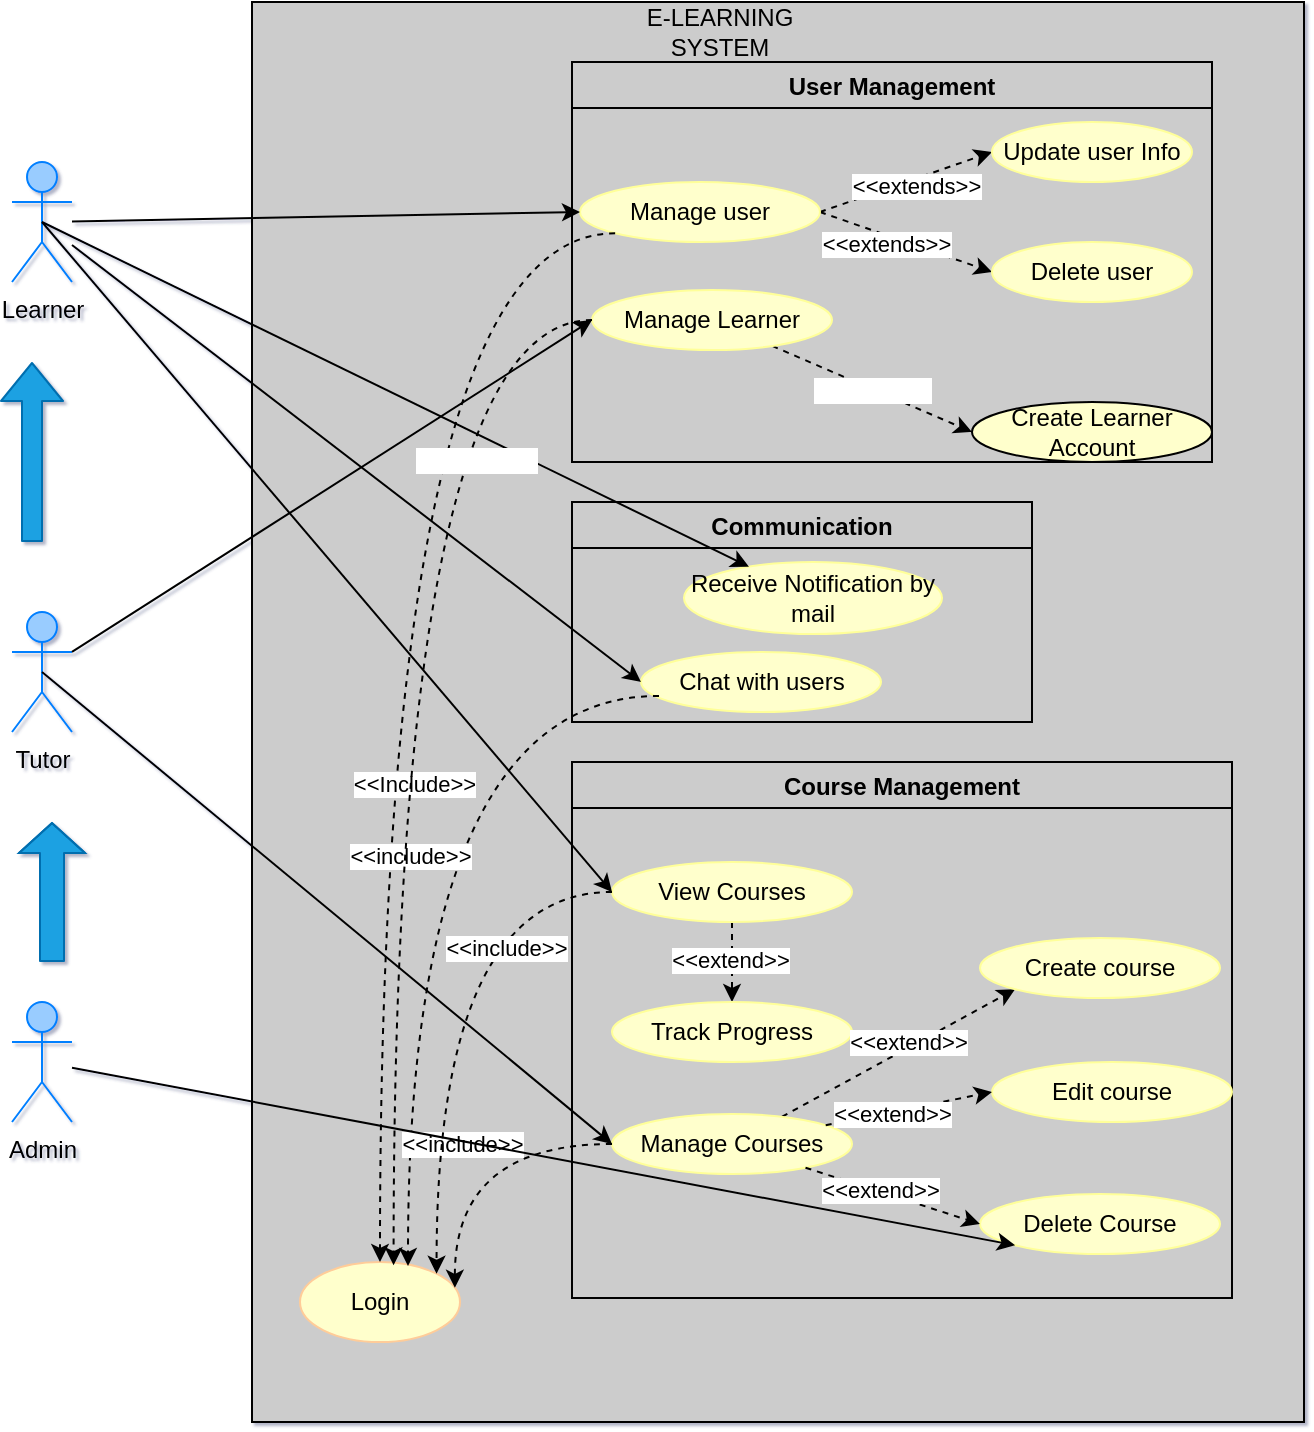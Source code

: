 <mxfile>
    <diagram id="dVEMYVO5CDw18CIzwcGF" name="Page-1">
        <mxGraphModel dx="969" dy="1334" grid="0" gridSize="10" guides="1" tooltips="1" connect="1" arrows="1" fold="1" page="1" pageScale="1" pageWidth="827" pageHeight="1169" background="#ffffff" math="0" shadow="1">
            <root>
                <mxCell id="0"/>
                <mxCell id="1" parent="0"/>
                <mxCell id="4" value="Learner" style="shape=umlActor;verticalLabelPosition=bottom;verticalAlign=top;html=1;outlineConnect=0;fillColor=#99CCFF;strokeColor=#007FFF;" parent="1" vertex="1">
                    <mxGeometry x="56" y="272" width="30" height="60" as="geometry"/>
                </mxCell>
                <mxCell id="5" value="Tutor" style="shape=umlActor;verticalLabelPosition=bottom;verticalAlign=top;html=1;outlineConnect=0;fillColor=#99CCFF;strokeColor=#007FFF;" parent="1" vertex="1">
                    <mxGeometry x="56" y="497" width="30" height="60" as="geometry"/>
                </mxCell>
                <mxCell id="6" value="Admin" style="shape=umlActor;verticalLabelPosition=bottom;verticalAlign=top;html=1;outlineConnect=0;strokeColor=#007FFF;fillColor=#99CCFF;" parent="1" vertex="1">
                    <mxGeometry x="56" y="692" width="30" height="60" as="geometry"/>
                </mxCell>
                <mxCell id="21" value="" style="rounded=0;whiteSpace=wrap;html=1;fillColor=#CCCCCC;fontColor=#ffffff;strokeColor=#000000;" parent="1" vertex="1">
                    <mxGeometry x="176" y="192" width="526" height="710" as="geometry"/>
                </mxCell>
                <mxCell id="22" value="&lt;span style=&quot;font-family: Helvetica; font-size: 12px; font-style: normal; font-variant-ligatures: normal; font-variant-caps: normal; font-weight: 400; letter-spacing: normal; orphans: 2; text-align: center; text-indent: 0px; text-transform: none; widows: 2; word-spacing: 0px; -webkit-text-stroke-width: 0px; text-decoration-thickness: initial; text-decoration-style: initial; text-decoration-color: initial; float: none; display: inline !important;&quot;&gt;&lt;font color=&quot;#000000&quot;&gt;E-LEARNING SYSTEM&lt;/font&gt;&lt;/span&gt;" style="text;html=1;strokeColor=none;fillColor=none;align=center;verticalAlign=middle;whiteSpace=wrap;rounded=0;" parent="1" vertex="1">
                    <mxGeometry x="365" y="192" width="90" height="30" as="geometry"/>
                </mxCell>
                <mxCell id="23" value="&lt;font color=&quot;#000000&quot;&gt;Login&lt;/font&gt;" style="ellipse;whiteSpace=wrap;html=1;fillColor=#FFFFCC;strokeColor=#FFCC99;" parent="1" vertex="1">
                    <mxGeometry x="200" y="822" width="80" height="40" as="geometry"/>
                </mxCell>
                <mxCell id="3" value="User Management" style="swimlane;strokeColor=#000000;fillColor=none;fontColor=#000000;" parent="1" vertex="1">
                    <mxGeometry x="336" y="222" width="320" height="200" as="geometry"/>
                </mxCell>
                <mxCell id="26" value="&lt;font color=&quot;#000000&quot;&gt;Create Learner Account&lt;/font&gt;" style="ellipse;whiteSpace=wrap;html=1;fillColor=#FFFFCC;" parent="3" vertex="1">
                    <mxGeometry x="200" y="170" width="120" height="30" as="geometry"/>
                </mxCell>
                <mxCell id="56" style="edgeStyle=none;html=1;exitX=1;exitY=0.5;exitDx=0;exitDy=0;entryX=0;entryY=0.5;entryDx=0;entryDy=0;dashed=1;strokeColor=#000000;" parent="3" source="25" target="28" edge="1">
                    <mxGeometry relative="1" as="geometry"/>
                </mxCell>
                <mxCell id="58" value="&amp;lt;&amp;lt;extends&amp;gt;&amp;gt;" style="edgeLabel;html=1;align=center;verticalAlign=middle;resizable=0;points=[];" parent="56" vertex="1" connectable="0">
                    <mxGeometry x="0.079" y="-3" relative="1" as="geometry">
                        <mxPoint as="offset"/>
                    </mxGeometry>
                </mxCell>
                <mxCell id="57" style="edgeStyle=none;html=1;exitX=1;exitY=0.5;exitDx=0;exitDy=0;entryX=0;entryY=0.5;entryDx=0;entryDy=0;dashed=1;strokeColor=#000000;" parent="3" source="25" target="32" edge="1">
                    <mxGeometry relative="1" as="geometry"/>
                </mxCell>
                <mxCell id="59" value="&amp;lt;&amp;lt;extends&amp;gt;&amp;gt;" style="edgeLabel;html=1;align=center;verticalAlign=middle;resizable=0;points=[];" parent="57" vertex="1" connectable="0">
                    <mxGeometry x="-0.196" y="-4" relative="1" as="geometry">
                        <mxPoint as="offset"/>
                    </mxGeometry>
                </mxCell>
                <mxCell id="25" value="&lt;font color=&quot;#000000&quot;&gt;Manage user&lt;/font&gt;" style="ellipse;whiteSpace=wrap;html=1;fillColor=#FFFFCC;strokeColor=#FFFF99;" parent="3" vertex="1">
                    <mxGeometry x="4" y="60" width="120" height="30" as="geometry"/>
                </mxCell>
                <mxCell id="94" value="&lt;font color=&quot;#ffffff&quot;&gt;&amp;lt;&amp;lt;extend&amp;gt;&amp;gt;&lt;/font&gt;" style="edgeStyle=none;html=1;strokeColor=#000000;fontColor=#000000;fillColor=default;entryX=0;entryY=0.5;entryDx=0;entryDy=0;dashed=1;" parent="3" source="27" target="26" edge="1">
                    <mxGeometry relative="1" as="geometry"/>
                </mxCell>
                <mxCell id="27" value="&lt;font color=&quot;#000000&quot;&gt;Manage Learner&lt;/font&gt;" style="ellipse;whiteSpace=wrap;html=1;fillColor=#FFFFCC;strokeColor=#FFFF99;" parent="3" vertex="1">
                    <mxGeometry x="10" y="114" width="120" height="30" as="geometry"/>
                </mxCell>
                <mxCell id="32" value="&lt;font color=&quot;#000000&quot;&gt;Delete user&lt;/font&gt;" style="ellipse;whiteSpace=wrap;html=1;fillColor=#FFFFCC;strokeColor=#FFFF99;" parent="3" vertex="1">
                    <mxGeometry x="210" y="90" width="100" height="30" as="geometry"/>
                </mxCell>
                <mxCell id="28" value="&lt;font color=&quot;#000000&quot;&gt;Update user Info&lt;/font&gt;" style="ellipse;whiteSpace=wrap;html=1;fillColor=#FFFFCC;strokeColor=#FFFF99;" parent="3" vertex="1">
                    <mxGeometry x="210" y="30" width="100" height="30" as="geometry"/>
                </mxCell>
                <mxCell id="18" value="Communication" style="swimlane;fillColor=none;strokeColor=#000000;fontColor=#000000;" parent="1" vertex="1">
                    <mxGeometry x="336" y="442" width="230" height="110" as="geometry"/>
                </mxCell>
                <mxCell id="33" value="&lt;font color=&quot;#000000&quot;&gt;Chat with users&lt;/font&gt;" style="ellipse;whiteSpace=wrap;html=1;fillColor=#FFFFCC;strokeColor=#FFFF99;" parent="18" vertex="1">
                    <mxGeometry x="34.5" y="75" width="120" height="30" as="geometry"/>
                </mxCell>
                <mxCell id="42" value="&lt;font color=&quot;#000000&quot;&gt;Receive Notification by mail&lt;/font&gt;" style="ellipse;whiteSpace=wrap;html=1;fillColor=#FFFFCC;strokeColor=#FFFF99;" parent="18" vertex="1">
                    <mxGeometry x="56" y="30" width="129" height="36" as="geometry"/>
                </mxCell>
                <mxCell id="14" value="Course Management" style="swimlane;fillColor=none;strokeColor=#000000;fontColor=#000000;" parent="1" vertex="1">
                    <mxGeometry x="336" y="572" width="330" height="268" as="geometry"/>
                </mxCell>
                <mxCell id="77" style="html=1;entryX=0.5;entryY=0;entryDx=0;entryDy=0;strokeColor=#000000;dashed=1;" parent="14" source="36" target="37" edge="1">
                    <mxGeometry relative="1" as="geometry"/>
                </mxCell>
                <mxCell id="79" value="&amp;lt;&amp;lt;extend&amp;gt;&amp;gt;" style="edgeLabel;html=1;align=center;verticalAlign=middle;resizable=0;points=[];" parent="77" vertex="1" connectable="0">
                    <mxGeometry x="-0.047" y="-1" relative="1" as="geometry">
                        <mxPoint as="offset"/>
                    </mxGeometry>
                </mxCell>
                <mxCell id="36" value="&lt;font color=&quot;#000000&quot;&gt;View Courses&lt;/font&gt;" style="ellipse;whiteSpace=wrap;html=1;fillColor=#FFFFCC;strokeColor=#FFFF99;" parent="14" vertex="1">
                    <mxGeometry x="20" y="50" width="120" height="30" as="geometry"/>
                </mxCell>
                <mxCell id="37" value="&lt;font color=&quot;#000000&quot;&gt;Track Progress&lt;/font&gt;" style="ellipse;whiteSpace=wrap;html=1;fillColor=#FFFFCC;strokeColor=#FFFF99;" parent="14" vertex="1">
                    <mxGeometry x="20" y="120" width="120" height="30" as="geometry"/>
                </mxCell>
                <mxCell id="84" style="edgeStyle=none;html=1;entryX=0;entryY=1;entryDx=0;entryDy=0;strokeColor=#000000;dashed=1;" parent="14" source="35" target="80" edge="1">
                    <mxGeometry relative="1" as="geometry"/>
                </mxCell>
                <mxCell id="87" value="&amp;lt;&amp;lt;extend&amp;gt;&amp;gt;" style="edgeLabel;html=1;align=center;verticalAlign=middle;resizable=0;points=[];" parent="84" vertex="1" connectable="0">
                    <mxGeometry x="0.107" y="3" relative="1" as="geometry">
                        <mxPoint as="offset"/>
                    </mxGeometry>
                </mxCell>
                <mxCell id="35" value="&lt;font color=&quot;#000000&quot;&gt;Manage Courses&lt;/font&gt;" style="ellipse;whiteSpace=wrap;html=1;fillColor=#FFFFCC;strokeColor=#FFFF99;" parent="14" vertex="1">
                    <mxGeometry x="20" y="176" width="120" height="30" as="geometry"/>
                </mxCell>
                <mxCell id="80" value="&lt;font color=&quot;#000000&quot;&gt;Create course&lt;/font&gt;" style="ellipse;whiteSpace=wrap;html=1;fillColor=#FFFFCC;strokeColor=#FFFF99;" parent="14" vertex="1">
                    <mxGeometry x="204" y="88" width="120" height="30" as="geometry"/>
                </mxCell>
                <mxCell id="50" style="edgeStyle=none;html=1;entryX=0;entryY=0.5;entryDx=0;entryDy=0;strokeColor=#000000;" parent="1" source="4" target="25" edge="1">
                    <mxGeometry relative="1" as="geometry"/>
                </mxCell>
                <mxCell id="51" style="edgeStyle=orthogonalEdgeStyle;html=1;exitX=0;exitY=1;exitDx=0;exitDy=0;entryX=0.5;entryY=0;entryDx=0;entryDy=0;dashed=1;curved=1;strokeColor=#000000;" parent="1" source="25" target="23" edge="1">
                    <mxGeometry relative="1" as="geometry"/>
                </mxCell>
                <mxCell id="52" value="&amp;lt;&amp;lt;Include&amp;gt;&amp;gt;" style="edgeLabel;html=1;align=center;verticalAlign=middle;resizable=0;points=[];" parent="51" vertex="1" connectable="0">
                    <mxGeometry x="0.243" y="17" relative="1" as="geometry">
                        <mxPoint as="offset"/>
                    </mxGeometry>
                </mxCell>
                <mxCell id="61" value="" style="shape=flexArrow;endArrow=classic;html=1;width=12;endSize=4.67;strokeColor=#006EAF;fillColor=#1ba1e2;" parent="1" edge="1">
                    <mxGeometry width="50" height="50" relative="1" as="geometry">
                        <mxPoint x="76" y="672" as="sourcePoint"/>
                        <mxPoint x="76" y="602" as="targetPoint"/>
                        <Array as="points">
                            <mxPoint x="76" y="632"/>
                        </Array>
                    </mxGeometry>
                </mxCell>
                <mxCell id="62" value="" style="shape=flexArrow;endArrow=classic;html=1;strokeColor=#006EAF;fillColor=#1ba1e2;" parent="1" edge="1">
                    <mxGeometry width="50" height="50" relative="1" as="geometry">
                        <mxPoint x="66" y="462" as="sourcePoint"/>
                        <mxPoint x="66" y="372" as="targetPoint"/>
                    </mxGeometry>
                </mxCell>
                <mxCell id="63" style="edgeStyle=none;html=1;strokeColor=#000000;entryX=0;entryY=0.5;entryDx=0;entryDy=0;" parent="1" source="4" target="33" edge="1">
                    <mxGeometry relative="1" as="geometry"/>
                </mxCell>
                <mxCell id="64" style="html=1;entryX=0.675;entryY=0.05;entryDx=0;entryDy=0;strokeColor=#000000;dashed=1;exitX=0.075;exitY=0.733;exitDx=0;exitDy=0;exitPerimeter=0;edgeStyle=orthogonalEdgeStyle;curved=1;entryPerimeter=0;" parent="1" source="33" target="23" edge="1">
                    <mxGeometry relative="1" as="geometry"/>
                </mxCell>
                <mxCell id="65" value="&amp;lt;&amp;lt;include&amp;gt;&amp;gt;" style="edgeLabel;html=1;align=center;verticalAlign=middle;resizable=0;points=[];" parent="64" vertex="1" connectable="0">
                    <mxGeometry y="1" relative="1" as="geometry">
                        <mxPoint as="offset"/>
                    </mxGeometry>
                </mxCell>
                <mxCell id="67" style="html=1;exitX=0.5;exitY=0.5;exitDx=0;exitDy=0;exitPerimeter=0;strokeColor=#000000;" parent="1" source="4" target="42" edge="1">
                    <mxGeometry relative="1" as="geometry"/>
                </mxCell>
                <mxCell id="76" style="html=1;exitX=0.5;exitY=0.5;exitDx=0;exitDy=0;exitPerimeter=0;entryX=0;entryY=0.5;entryDx=0;entryDy=0;strokeColor=#000000;" parent="1" source="4" target="36" edge="1">
                    <mxGeometry relative="1" as="geometry"/>
                </mxCell>
                <mxCell id="78" style="html=1;exitX=0.5;exitY=0.5;exitDx=0;exitDy=0;exitPerimeter=0;entryX=0;entryY=0.5;entryDx=0;entryDy=0;strokeColor=#000000;" parent="1" source="5" target="35" edge="1">
                    <mxGeometry relative="1" as="geometry"/>
                </mxCell>
                <mxCell id="81" value="&lt;font color=&quot;#000000&quot;&gt;Edit course&lt;/font&gt;" style="ellipse;whiteSpace=wrap;html=1;fillColor=#FFFFCC;strokeColor=#FFFF99;" parent="1" vertex="1">
                    <mxGeometry x="546" y="722" width="120" height="30" as="geometry"/>
                </mxCell>
                <mxCell id="82" value="&lt;font color=&quot;#000000&quot;&gt;Delete Course&lt;/font&gt;" style="ellipse;whiteSpace=wrap;html=1;strokeColor=#FFFF99;fillColor=#FFFFCC;" parent="1" vertex="1">
                    <mxGeometry x="540" y="788" width="120" height="30" as="geometry"/>
                </mxCell>
                <mxCell id="85" style="edgeStyle=none;html=1;entryX=0;entryY=0.5;entryDx=0;entryDy=0;strokeColor=#000000;dashed=1;" parent="1" source="35" target="81" edge="1">
                    <mxGeometry relative="1" as="geometry"/>
                </mxCell>
                <mxCell id="88" value="&amp;lt;&amp;lt;extend&amp;gt;&amp;gt;" style="edgeLabel;html=1;align=center;verticalAlign=middle;resizable=0;points=[];" parent="85" vertex="1" connectable="0">
                    <mxGeometry x="-0.223" y="-1" relative="1" as="geometry">
                        <mxPoint as="offset"/>
                    </mxGeometry>
                </mxCell>
                <mxCell id="86" style="edgeStyle=none;html=1;entryX=0;entryY=0.5;entryDx=0;entryDy=0;strokeColor=#000000;dashed=1;" parent="1" source="35" target="82" edge="1">
                    <mxGeometry relative="1" as="geometry"/>
                </mxCell>
                <mxCell id="89" value="&amp;lt;&amp;lt;extend&amp;gt;&amp;gt;" style="edgeLabel;html=1;align=center;verticalAlign=middle;resizable=0;points=[];" parent="86" vertex="1" connectable="0">
                    <mxGeometry x="-0.148" y="1" relative="1" as="geometry">
                        <mxPoint as="offset"/>
                    </mxGeometry>
                </mxCell>
                <mxCell id="90" value="&amp;lt;&amp;lt;include&amp;gt;&amp;gt;" style="edgeStyle=orthogonalEdgeStyle;html=1;dashed=1;strokeColor=#000000;curved=1;entryX=0.968;entryY=0.322;entryDx=0;entryDy=0;entryPerimeter=0;" parent="1" source="35" target="23" edge="1">
                    <mxGeometry relative="1" as="geometry"/>
                </mxCell>
                <mxCell id="91" style="edgeStyle=orthogonalEdgeStyle;curved=1;html=1;entryX=1;entryY=0;entryDx=0;entryDy=0;dashed=1;strokeColor=#000000;" parent="1" source="36" target="23" edge="1">
                    <mxGeometry relative="1" as="geometry"/>
                </mxCell>
                <mxCell id="92" value="&amp;lt;&amp;lt;include&amp;gt;&amp;gt;" style="edgeLabel;html=1;align=center;verticalAlign=middle;resizable=0;points=[];" parent="91" vertex="1" connectable="0">
                    <mxGeometry x="-0.618" y="28" relative="1" as="geometry">
                        <mxPoint as="offset"/>
                    </mxGeometry>
                </mxCell>
                <mxCell id="93" style="edgeStyle=none;html=1;exitX=1;exitY=0.333;exitDx=0;exitDy=0;exitPerimeter=0;entryX=0;entryY=0.5;entryDx=0;entryDy=0;strokeColor=#000000;fontColor=#000000;fillColor=default;" parent="1" source="5" target="27" edge="1">
                    <mxGeometry relative="1" as="geometry"/>
                </mxCell>
                <mxCell id="95" style="edgeStyle=orthogonalEdgeStyle;html=1;entryX=0.585;entryY=0.04;entryDx=0;entryDy=0;entryPerimeter=0;dashed=1;strokeColor=#000000;fontColor=#FFFFFF;fillColor=default;curved=1;" parent="1" source="27" target="23" edge="1">
                    <mxGeometry relative="1" as="geometry"/>
                </mxCell>
                <mxCell id="96" value="&amp;lt;&amp;lt;include&amp;gt;&amp;gt;" style="edgeLabel;html=1;align=center;verticalAlign=middle;resizable=0;points=[];fontColor=#FFFFFF;" parent="95" vertex="1" connectable="0">
                    <mxGeometry x="-0.41" y="41" relative="1" as="geometry">
                        <mxPoint as="offset"/>
                    </mxGeometry>
                </mxCell>
                <mxCell id="98" style="edgeStyle=none;html=1;entryX=0;entryY=1;entryDx=0;entryDy=0;strokeColor=#000000;" edge="1" parent="1" source="6" target="82">
                    <mxGeometry relative="1" as="geometry"/>
                </mxCell>
            </root>
        </mxGraphModel>
    </diagram>
</mxfile>